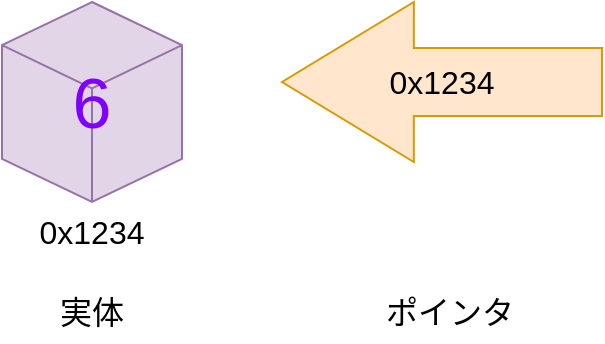 <mxfile version="21.2.1" type="device">
  <diagram name="Page-1" id="eSwssgBLIuDFszT6_9iT">
    <mxGraphModel dx="550" dy="506" grid="1" gridSize="10" guides="1" tooltips="1" connect="1" arrows="1" fold="1" page="1" pageScale="1" pageWidth="827" pageHeight="1169" math="0" shadow="0">
      <root>
        <mxCell id="0" />
        <mxCell id="1" parent="0" />
        <mxCell id="qlO-poyhB3mKbAM3Pc_K-1" value="&lt;font color=&quot;#7f00ff&quot; style=&quot;font-size: 35px;&quot;&gt;6&lt;/font&gt;" style="html=1;whiteSpace=wrap;shape=isoCube2;backgroundOutline=1;isoAngle=15;fillColor=#e1d5e7;strokeColor=#9673a6;" vertex="1" parent="1">
          <mxGeometry x="240" y="210" width="90" height="100" as="geometry" />
        </mxCell>
        <mxCell id="qlO-poyhB3mKbAM3Pc_K-2" value="0x1234" style="text;html=1;strokeColor=none;fillColor=none;align=center;verticalAlign=middle;whiteSpace=wrap;rounded=0;fontSize=16;" vertex="1" parent="1">
          <mxGeometry x="255" y="310" width="60" height="30" as="geometry" />
        </mxCell>
        <mxCell id="qlO-poyhB3mKbAM3Pc_K-3" value="0x1234" style="shape=singleArrow;direction=west;whiteSpace=wrap;html=1;arrowWidth=0.425;arrowSize=0.412;fillColor=#ffe6cc;strokeColor=#d79b00;fontSize=16;" vertex="1" parent="1">
          <mxGeometry x="380" y="210" width="160" height="80" as="geometry" />
        </mxCell>
        <mxCell id="qlO-poyhB3mKbAM3Pc_K-4" value="実体" style="text;html=1;strokeColor=none;fillColor=none;align=center;verticalAlign=middle;whiteSpace=wrap;rounded=0;fontSize=16;" vertex="1" parent="1">
          <mxGeometry x="255" y="350" width="60" height="30" as="geometry" />
        </mxCell>
        <mxCell id="qlO-poyhB3mKbAM3Pc_K-5" value="ポインタ" style="text;html=1;strokeColor=none;fillColor=none;align=center;verticalAlign=middle;whiteSpace=wrap;rounded=0;fontSize=16;" vertex="1" parent="1">
          <mxGeometry x="414" y="350" width="100" height="30" as="geometry" />
        </mxCell>
      </root>
    </mxGraphModel>
  </diagram>
</mxfile>

